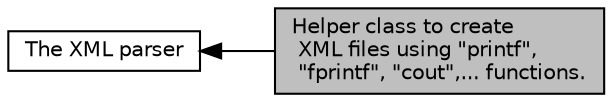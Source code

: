 digraph "Helper class to create XML files using &quot;printf&quot;, &quot;fprintf&quot;, &quot;cout&quot;,... functions."
{
  edge [fontname="Helvetica",fontsize="10",labelfontname="Helvetica",labelfontsize="10"];
  node [fontname="Helvetica",fontsize="10",shape=box];
  rankdir=LR;
  Node1 [label="Helper class to create\l XML files using \"printf\",\l \"fprintf\", \"cout\",... functions.",height=0.2,width=0.4,color="black", fillcolor="grey75", style="filled", fontcolor="black",tooltip=" "];
  Node2 [label="The XML parser",height=0.2,width=0.4,color="black", fillcolor="white", style="filled",URL="$group___x_m_l_parser_general.html",tooltip=" "];
  Node2->Node1 [shape=plaintext, dir="back", style="solid"];
}
